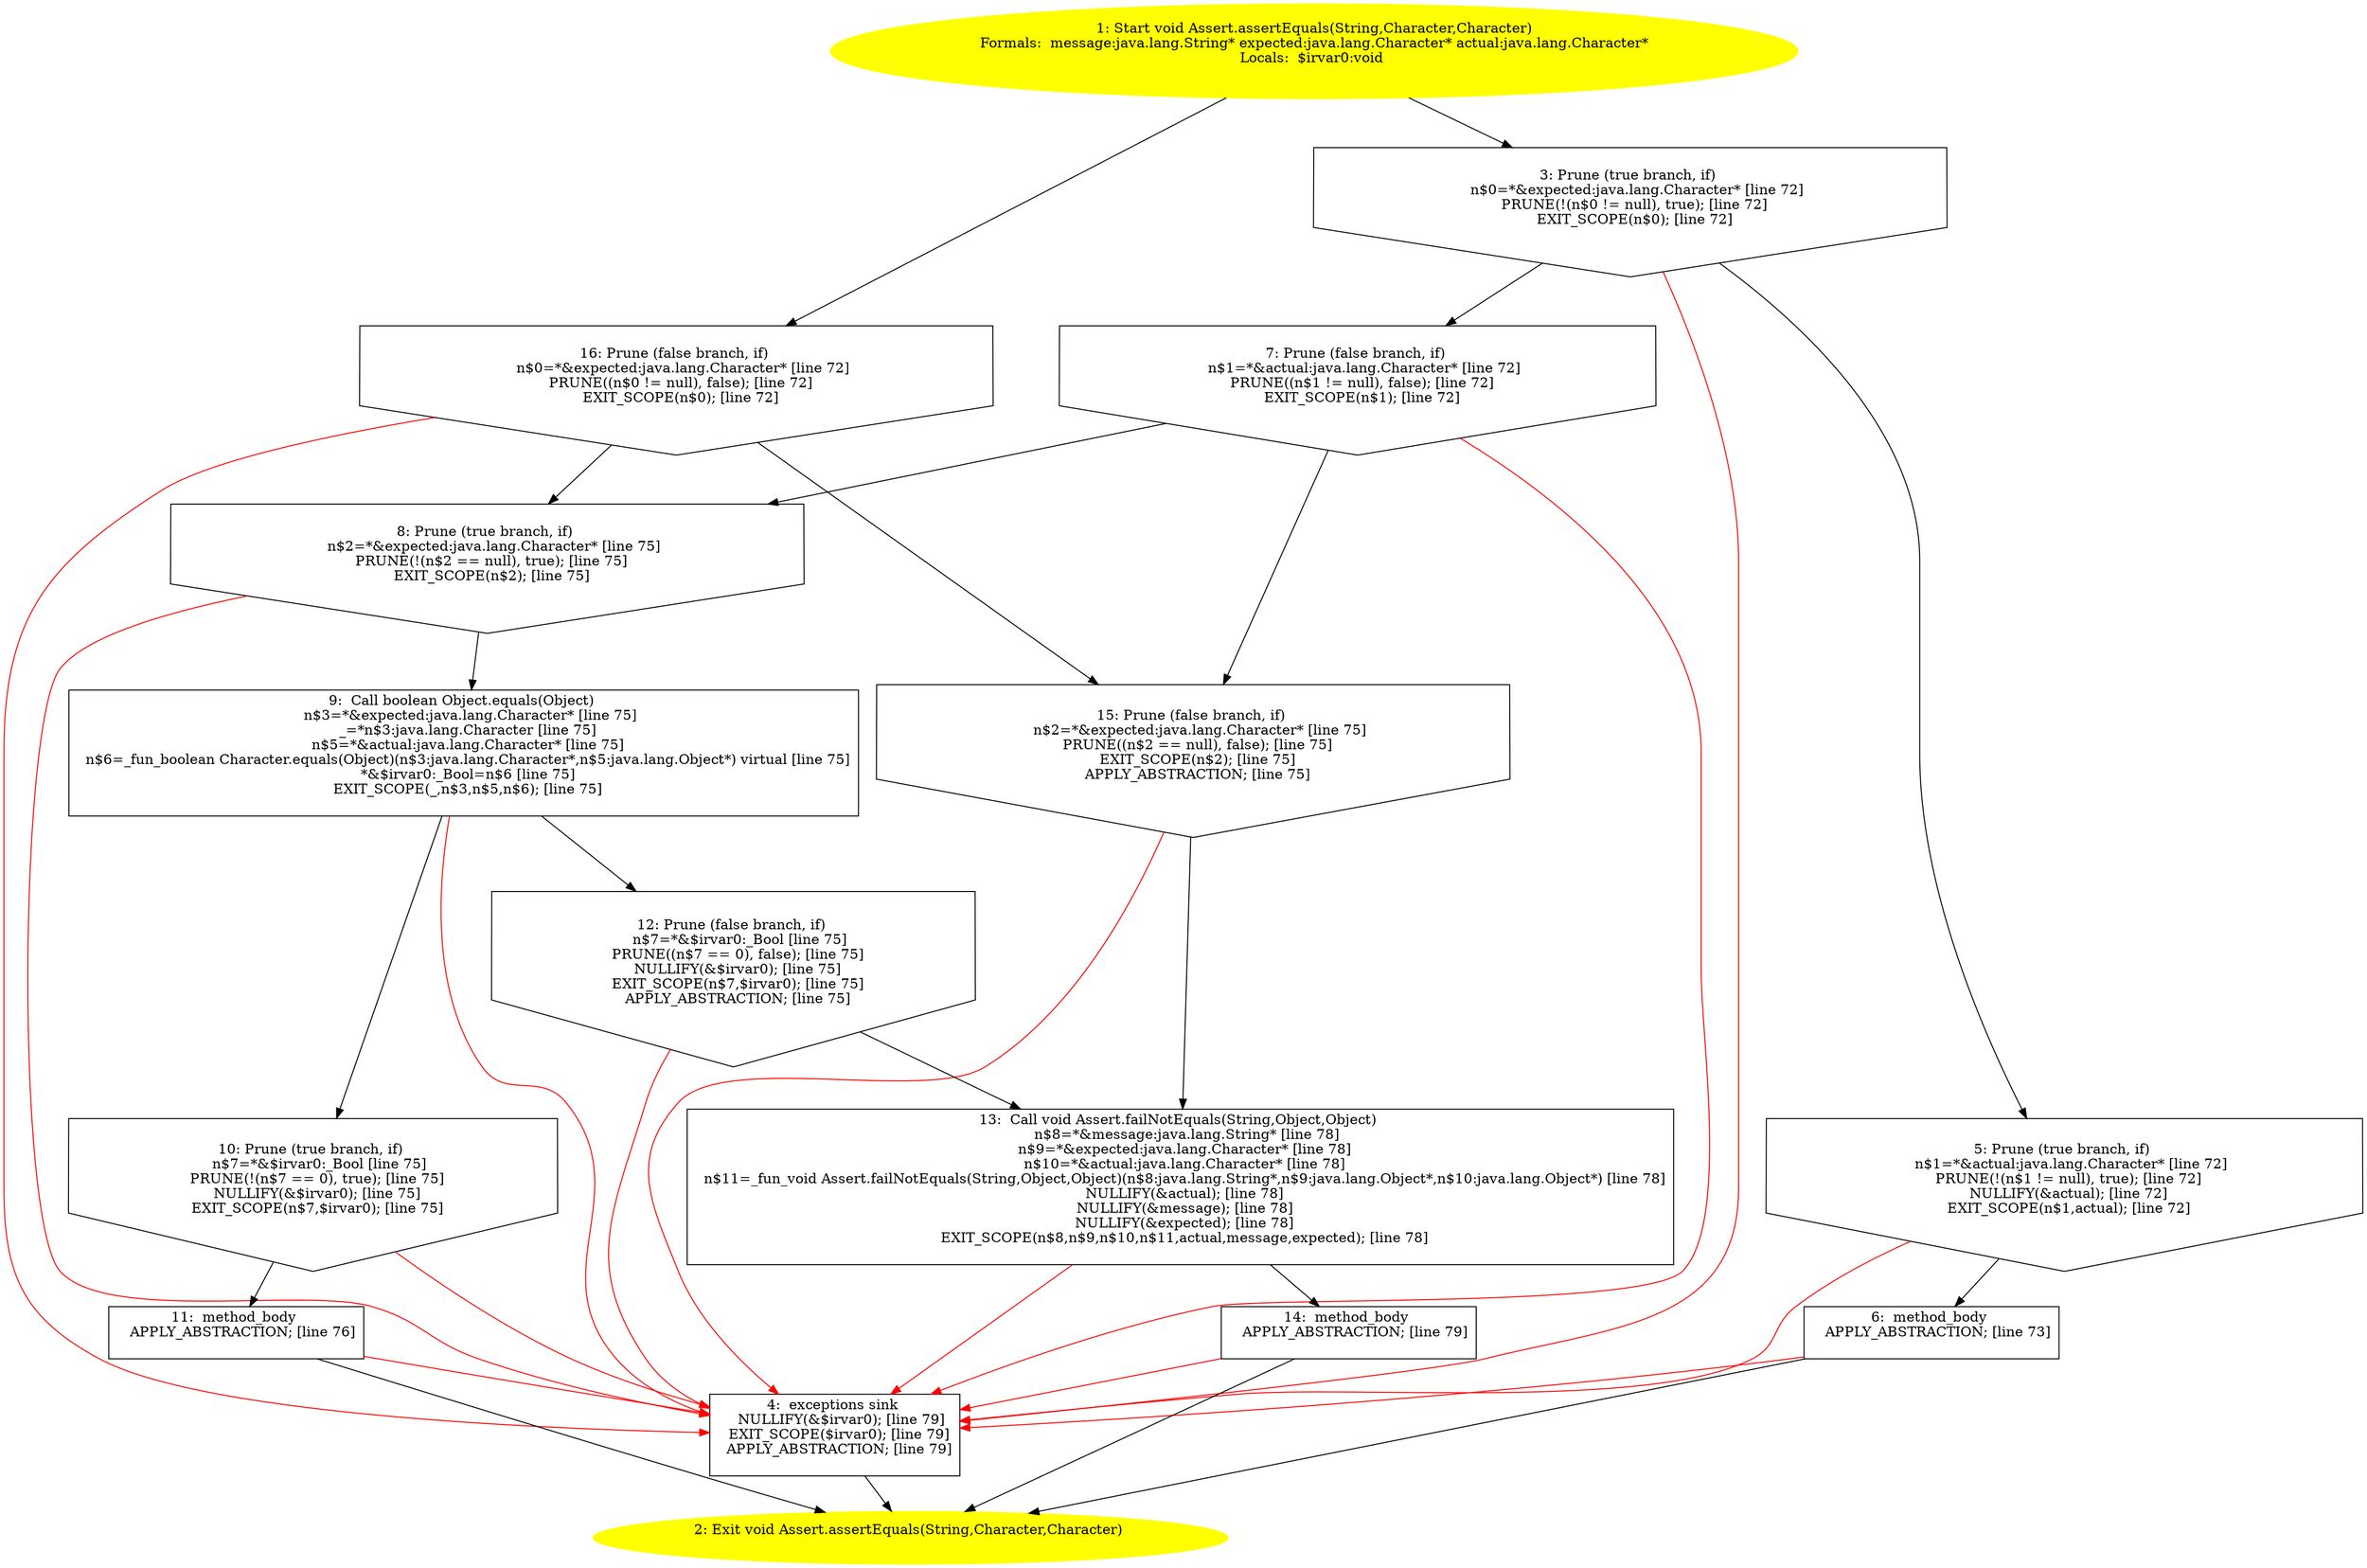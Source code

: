 /* @generated */
digraph cfg {
"junit.framework.Assert.assertEquals(java.lang.String,java.lang.Character,java.lang.Character):void.18b69ddfcc51b02bc10c46959c916b92_1" [label="1: Start void Assert.assertEquals(String,Character,Character)\nFormals:  message:java.lang.String* expected:java.lang.Character* actual:java.lang.Character*\nLocals:  $irvar0:void \n  " color=yellow style=filled]
	

	 "junit.framework.Assert.assertEquals(java.lang.String,java.lang.Character,java.lang.Character):void.18b69ddfcc51b02bc10c46959c916b92_1" -> "junit.framework.Assert.assertEquals(java.lang.String,java.lang.Character,java.lang.Character):void.18b69ddfcc51b02bc10c46959c916b92_3" ;
	 "junit.framework.Assert.assertEquals(java.lang.String,java.lang.Character,java.lang.Character):void.18b69ddfcc51b02bc10c46959c916b92_1" -> "junit.framework.Assert.assertEquals(java.lang.String,java.lang.Character,java.lang.Character):void.18b69ddfcc51b02bc10c46959c916b92_16" ;
"junit.framework.Assert.assertEquals(java.lang.String,java.lang.Character,java.lang.Character):void.18b69ddfcc51b02bc10c46959c916b92_2" [label="2: Exit void Assert.assertEquals(String,Character,Character) \n  " color=yellow style=filled]
	

"junit.framework.Assert.assertEquals(java.lang.String,java.lang.Character,java.lang.Character):void.18b69ddfcc51b02bc10c46959c916b92_3" [label="3: Prune (true branch, if) \n   n$0=*&expected:java.lang.Character* [line 72]\n  PRUNE(!(n$0 != null), true); [line 72]\n  EXIT_SCOPE(n$0); [line 72]\n " shape="invhouse"]
	

	 "junit.framework.Assert.assertEquals(java.lang.String,java.lang.Character,java.lang.Character):void.18b69ddfcc51b02bc10c46959c916b92_3" -> "junit.framework.Assert.assertEquals(java.lang.String,java.lang.Character,java.lang.Character):void.18b69ddfcc51b02bc10c46959c916b92_5" ;
	 "junit.framework.Assert.assertEquals(java.lang.String,java.lang.Character,java.lang.Character):void.18b69ddfcc51b02bc10c46959c916b92_3" -> "junit.framework.Assert.assertEquals(java.lang.String,java.lang.Character,java.lang.Character):void.18b69ddfcc51b02bc10c46959c916b92_7" ;
	 "junit.framework.Assert.assertEquals(java.lang.String,java.lang.Character,java.lang.Character):void.18b69ddfcc51b02bc10c46959c916b92_3" -> "junit.framework.Assert.assertEquals(java.lang.String,java.lang.Character,java.lang.Character):void.18b69ddfcc51b02bc10c46959c916b92_4" [color="red" ];
"junit.framework.Assert.assertEquals(java.lang.String,java.lang.Character,java.lang.Character):void.18b69ddfcc51b02bc10c46959c916b92_4" [label="4:  exceptions sink \n   NULLIFY(&$irvar0); [line 79]\n  EXIT_SCOPE($irvar0); [line 79]\n  APPLY_ABSTRACTION; [line 79]\n " shape="box"]
	

	 "junit.framework.Assert.assertEquals(java.lang.String,java.lang.Character,java.lang.Character):void.18b69ddfcc51b02bc10c46959c916b92_4" -> "junit.framework.Assert.assertEquals(java.lang.String,java.lang.Character,java.lang.Character):void.18b69ddfcc51b02bc10c46959c916b92_2" ;
"junit.framework.Assert.assertEquals(java.lang.String,java.lang.Character,java.lang.Character):void.18b69ddfcc51b02bc10c46959c916b92_5" [label="5: Prune (true branch, if) \n   n$1=*&actual:java.lang.Character* [line 72]\n  PRUNE(!(n$1 != null), true); [line 72]\n  NULLIFY(&actual); [line 72]\n  EXIT_SCOPE(n$1,actual); [line 72]\n " shape="invhouse"]
	

	 "junit.framework.Assert.assertEquals(java.lang.String,java.lang.Character,java.lang.Character):void.18b69ddfcc51b02bc10c46959c916b92_5" -> "junit.framework.Assert.assertEquals(java.lang.String,java.lang.Character,java.lang.Character):void.18b69ddfcc51b02bc10c46959c916b92_6" ;
	 "junit.framework.Assert.assertEquals(java.lang.String,java.lang.Character,java.lang.Character):void.18b69ddfcc51b02bc10c46959c916b92_5" -> "junit.framework.Assert.assertEquals(java.lang.String,java.lang.Character,java.lang.Character):void.18b69ddfcc51b02bc10c46959c916b92_4" [color="red" ];
"junit.framework.Assert.assertEquals(java.lang.String,java.lang.Character,java.lang.Character):void.18b69ddfcc51b02bc10c46959c916b92_6" [label="6:  method_body \n   APPLY_ABSTRACTION; [line 73]\n " shape="box"]
	

	 "junit.framework.Assert.assertEquals(java.lang.String,java.lang.Character,java.lang.Character):void.18b69ddfcc51b02bc10c46959c916b92_6" -> "junit.framework.Assert.assertEquals(java.lang.String,java.lang.Character,java.lang.Character):void.18b69ddfcc51b02bc10c46959c916b92_2" ;
	 "junit.framework.Assert.assertEquals(java.lang.String,java.lang.Character,java.lang.Character):void.18b69ddfcc51b02bc10c46959c916b92_6" -> "junit.framework.Assert.assertEquals(java.lang.String,java.lang.Character,java.lang.Character):void.18b69ddfcc51b02bc10c46959c916b92_4" [color="red" ];
"junit.framework.Assert.assertEquals(java.lang.String,java.lang.Character,java.lang.Character):void.18b69ddfcc51b02bc10c46959c916b92_7" [label="7: Prune (false branch, if) \n   n$1=*&actual:java.lang.Character* [line 72]\n  PRUNE((n$1 != null), false); [line 72]\n  EXIT_SCOPE(n$1); [line 72]\n " shape="invhouse"]
	

	 "junit.framework.Assert.assertEquals(java.lang.String,java.lang.Character,java.lang.Character):void.18b69ddfcc51b02bc10c46959c916b92_7" -> "junit.framework.Assert.assertEquals(java.lang.String,java.lang.Character,java.lang.Character):void.18b69ddfcc51b02bc10c46959c916b92_8" ;
	 "junit.framework.Assert.assertEquals(java.lang.String,java.lang.Character,java.lang.Character):void.18b69ddfcc51b02bc10c46959c916b92_7" -> "junit.framework.Assert.assertEquals(java.lang.String,java.lang.Character,java.lang.Character):void.18b69ddfcc51b02bc10c46959c916b92_15" ;
	 "junit.framework.Assert.assertEquals(java.lang.String,java.lang.Character,java.lang.Character):void.18b69ddfcc51b02bc10c46959c916b92_7" -> "junit.framework.Assert.assertEquals(java.lang.String,java.lang.Character,java.lang.Character):void.18b69ddfcc51b02bc10c46959c916b92_4" [color="red" ];
"junit.framework.Assert.assertEquals(java.lang.String,java.lang.Character,java.lang.Character):void.18b69ddfcc51b02bc10c46959c916b92_8" [label="8: Prune (true branch, if) \n   n$2=*&expected:java.lang.Character* [line 75]\n  PRUNE(!(n$2 == null), true); [line 75]\n  EXIT_SCOPE(n$2); [line 75]\n " shape="invhouse"]
	

	 "junit.framework.Assert.assertEquals(java.lang.String,java.lang.Character,java.lang.Character):void.18b69ddfcc51b02bc10c46959c916b92_8" -> "junit.framework.Assert.assertEquals(java.lang.String,java.lang.Character,java.lang.Character):void.18b69ddfcc51b02bc10c46959c916b92_9" ;
	 "junit.framework.Assert.assertEquals(java.lang.String,java.lang.Character,java.lang.Character):void.18b69ddfcc51b02bc10c46959c916b92_8" -> "junit.framework.Assert.assertEquals(java.lang.String,java.lang.Character,java.lang.Character):void.18b69ddfcc51b02bc10c46959c916b92_4" [color="red" ];
"junit.framework.Assert.assertEquals(java.lang.String,java.lang.Character,java.lang.Character):void.18b69ddfcc51b02bc10c46959c916b92_9" [label="9:  Call boolean Object.equals(Object) \n   n$3=*&expected:java.lang.Character* [line 75]\n  _=*n$3:java.lang.Character [line 75]\n  n$5=*&actual:java.lang.Character* [line 75]\n  n$6=_fun_boolean Character.equals(Object)(n$3:java.lang.Character*,n$5:java.lang.Object*) virtual [line 75]\n  *&$irvar0:_Bool=n$6 [line 75]\n  EXIT_SCOPE(_,n$3,n$5,n$6); [line 75]\n " shape="box"]
	

	 "junit.framework.Assert.assertEquals(java.lang.String,java.lang.Character,java.lang.Character):void.18b69ddfcc51b02bc10c46959c916b92_9" -> "junit.framework.Assert.assertEquals(java.lang.String,java.lang.Character,java.lang.Character):void.18b69ddfcc51b02bc10c46959c916b92_10" ;
	 "junit.framework.Assert.assertEquals(java.lang.String,java.lang.Character,java.lang.Character):void.18b69ddfcc51b02bc10c46959c916b92_9" -> "junit.framework.Assert.assertEquals(java.lang.String,java.lang.Character,java.lang.Character):void.18b69ddfcc51b02bc10c46959c916b92_12" ;
	 "junit.framework.Assert.assertEquals(java.lang.String,java.lang.Character,java.lang.Character):void.18b69ddfcc51b02bc10c46959c916b92_9" -> "junit.framework.Assert.assertEquals(java.lang.String,java.lang.Character,java.lang.Character):void.18b69ddfcc51b02bc10c46959c916b92_4" [color="red" ];
"junit.framework.Assert.assertEquals(java.lang.String,java.lang.Character,java.lang.Character):void.18b69ddfcc51b02bc10c46959c916b92_10" [label="10: Prune (true branch, if) \n   n$7=*&$irvar0:_Bool [line 75]\n  PRUNE(!(n$7 == 0), true); [line 75]\n  NULLIFY(&$irvar0); [line 75]\n  EXIT_SCOPE(n$7,$irvar0); [line 75]\n " shape="invhouse"]
	

	 "junit.framework.Assert.assertEquals(java.lang.String,java.lang.Character,java.lang.Character):void.18b69ddfcc51b02bc10c46959c916b92_10" -> "junit.framework.Assert.assertEquals(java.lang.String,java.lang.Character,java.lang.Character):void.18b69ddfcc51b02bc10c46959c916b92_11" ;
	 "junit.framework.Assert.assertEquals(java.lang.String,java.lang.Character,java.lang.Character):void.18b69ddfcc51b02bc10c46959c916b92_10" -> "junit.framework.Assert.assertEquals(java.lang.String,java.lang.Character,java.lang.Character):void.18b69ddfcc51b02bc10c46959c916b92_4" [color="red" ];
"junit.framework.Assert.assertEquals(java.lang.String,java.lang.Character,java.lang.Character):void.18b69ddfcc51b02bc10c46959c916b92_11" [label="11:  method_body \n   APPLY_ABSTRACTION; [line 76]\n " shape="box"]
	

	 "junit.framework.Assert.assertEquals(java.lang.String,java.lang.Character,java.lang.Character):void.18b69ddfcc51b02bc10c46959c916b92_11" -> "junit.framework.Assert.assertEquals(java.lang.String,java.lang.Character,java.lang.Character):void.18b69ddfcc51b02bc10c46959c916b92_2" ;
	 "junit.framework.Assert.assertEquals(java.lang.String,java.lang.Character,java.lang.Character):void.18b69ddfcc51b02bc10c46959c916b92_11" -> "junit.framework.Assert.assertEquals(java.lang.String,java.lang.Character,java.lang.Character):void.18b69ddfcc51b02bc10c46959c916b92_4" [color="red" ];
"junit.framework.Assert.assertEquals(java.lang.String,java.lang.Character,java.lang.Character):void.18b69ddfcc51b02bc10c46959c916b92_12" [label="12: Prune (false branch, if) \n   n$7=*&$irvar0:_Bool [line 75]\n  PRUNE((n$7 == 0), false); [line 75]\n  NULLIFY(&$irvar0); [line 75]\n  EXIT_SCOPE(n$7,$irvar0); [line 75]\n  APPLY_ABSTRACTION; [line 75]\n " shape="invhouse"]
	

	 "junit.framework.Assert.assertEquals(java.lang.String,java.lang.Character,java.lang.Character):void.18b69ddfcc51b02bc10c46959c916b92_12" -> "junit.framework.Assert.assertEquals(java.lang.String,java.lang.Character,java.lang.Character):void.18b69ddfcc51b02bc10c46959c916b92_13" ;
	 "junit.framework.Assert.assertEquals(java.lang.String,java.lang.Character,java.lang.Character):void.18b69ddfcc51b02bc10c46959c916b92_12" -> "junit.framework.Assert.assertEquals(java.lang.String,java.lang.Character,java.lang.Character):void.18b69ddfcc51b02bc10c46959c916b92_4" [color="red" ];
"junit.framework.Assert.assertEquals(java.lang.String,java.lang.Character,java.lang.Character):void.18b69ddfcc51b02bc10c46959c916b92_13" [label="13:  Call void Assert.failNotEquals(String,Object,Object) \n   n$8=*&message:java.lang.String* [line 78]\n  n$9=*&expected:java.lang.Character* [line 78]\n  n$10=*&actual:java.lang.Character* [line 78]\n  n$11=_fun_void Assert.failNotEquals(String,Object,Object)(n$8:java.lang.String*,n$9:java.lang.Object*,n$10:java.lang.Object*) [line 78]\n  NULLIFY(&actual); [line 78]\n  NULLIFY(&message); [line 78]\n  NULLIFY(&expected); [line 78]\n  EXIT_SCOPE(n$8,n$9,n$10,n$11,actual,message,expected); [line 78]\n " shape="box"]
	

	 "junit.framework.Assert.assertEquals(java.lang.String,java.lang.Character,java.lang.Character):void.18b69ddfcc51b02bc10c46959c916b92_13" -> "junit.framework.Assert.assertEquals(java.lang.String,java.lang.Character,java.lang.Character):void.18b69ddfcc51b02bc10c46959c916b92_14" ;
	 "junit.framework.Assert.assertEquals(java.lang.String,java.lang.Character,java.lang.Character):void.18b69ddfcc51b02bc10c46959c916b92_13" -> "junit.framework.Assert.assertEquals(java.lang.String,java.lang.Character,java.lang.Character):void.18b69ddfcc51b02bc10c46959c916b92_4" [color="red" ];
"junit.framework.Assert.assertEquals(java.lang.String,java.lang.Character,java.lang.Character):void.18b69ddfcc51b02bc10c46959c916b92_14" [label="14:  method_body \n   APPLY_ABSTRACTION; [line 79]\n " shape="box"]
	

	 "junit.framework.Assert.assertEquals(java.lang.String,java.lang.Character,java.lang.Character):void.18b69ddfcc51b02bc10c46959c916b92_14" -> "junit.framework.Assert.assertEquals(java.lang.String,java.lang.Character,java.lang.Character):void.18b69ddfcc51b02bc10c46959c916b92_2" ;
	 "junit.framework.Assert.assertEquals(java.lang.String,java.lang.Character,java.lang.Character):void.18b69ddfcc51b02bc10c46959c916b92_14" -> "junit.framework.Assert.assertEquals(java.lang.String,java.lang.Character,java.lang.Character):void.18b69ddfcc51b02bc10c46959c916b92_4" [color="red" ];
"junit.framework.Assert.assertEquals(java.lang.String,java.lang.Character,java.lang.Character):void.18b69ddfcc51b02bc10c46959c916b92_15" [label="15: Prune (false branch, if) \n   n$2=*&expected:java.lang.Character* [line 75]\n  PRUNE((n$2 == null), false); [line 75]\n  EXIT_SCOPE(n$2); [line 75]\n  APPLY_ABSTRACTION; [line 75]\n " shape="invhouse"]
	

	 "junit.framework.Assert.assertEquals(java.lang.String,java.lang.Character,java.lang.Character):void.18b69ddfcc51b02bc10c46959c916b92_15" -> "junit.framework.Assert.assertEquals(java.lang.String,java.lang.Character,java.lang.Character):void.18b69ddfcc51b02bc10c46959c916b92_13" ;
	 "junit.framework.Assert.assertEquals(java.lang.String,java.lang.Character,java.lang.Character):void.18b69ddfcc51b02bc10c46959c916b92_15" -> "junit.framework.Assert.assertEquals(java.lang.String,java.lang.Character,java.lang.Character):void.18b69ddfcc51b02bc10c46959c916b92_4" [color="red" ];
"junit.framework.Assert.assertEquals(java.lang.String,java.lang.Character,java.lang.Character):void.18b69ddfcc51b02bc10c46959c916b92_16" [label="16: Prune (false branch, if) \n   n$0=*&expected:java.lang.Character* [line 72]\n  PRUNE((n$0 != null), false); [line 72]\n  EXIT_SCOPE(n$0); [line 72]\n " shape="invhouse"]
	

	 "junit.framework.Assert.assertEquals(java.lang.String,java.lang.Character,java.lang.Character):void.18b69ddfcc51b02bc10c46959c916b92_16" -> "junit.framework.Assert.assertEquals(java.lang.String,java.lang.Character,java.lang.Character):void.18b69ddfcc51b02bc10c46959c916b92_8" ;
	 "junit.framework.Assert.assertEquals(java.lang.String,java.lang.Character,java.lang.Character):void.18b69ddfcc51b02bc10c46959c916b92_16" -> "junit.framework.Assert.assertEquals(java.lang.String,java.lang.Character,java.lang.Character):void.18b69ddfcc51b02bc10c46959c916b92_15" ;
	 "junit.framework.Assert.assertEquals(java.lang.String,java.lang.Character,java.lang.Character):void.18b69ddfcc51b02bc10c46959c916b92_16" -> "junit.framework.Assert.assertEquals(java.lang.String,java.lang.Character,java.lang.Character):void.18b69ddfcc51b02bc10c46959c916b92_4" [color="red" ];
}
